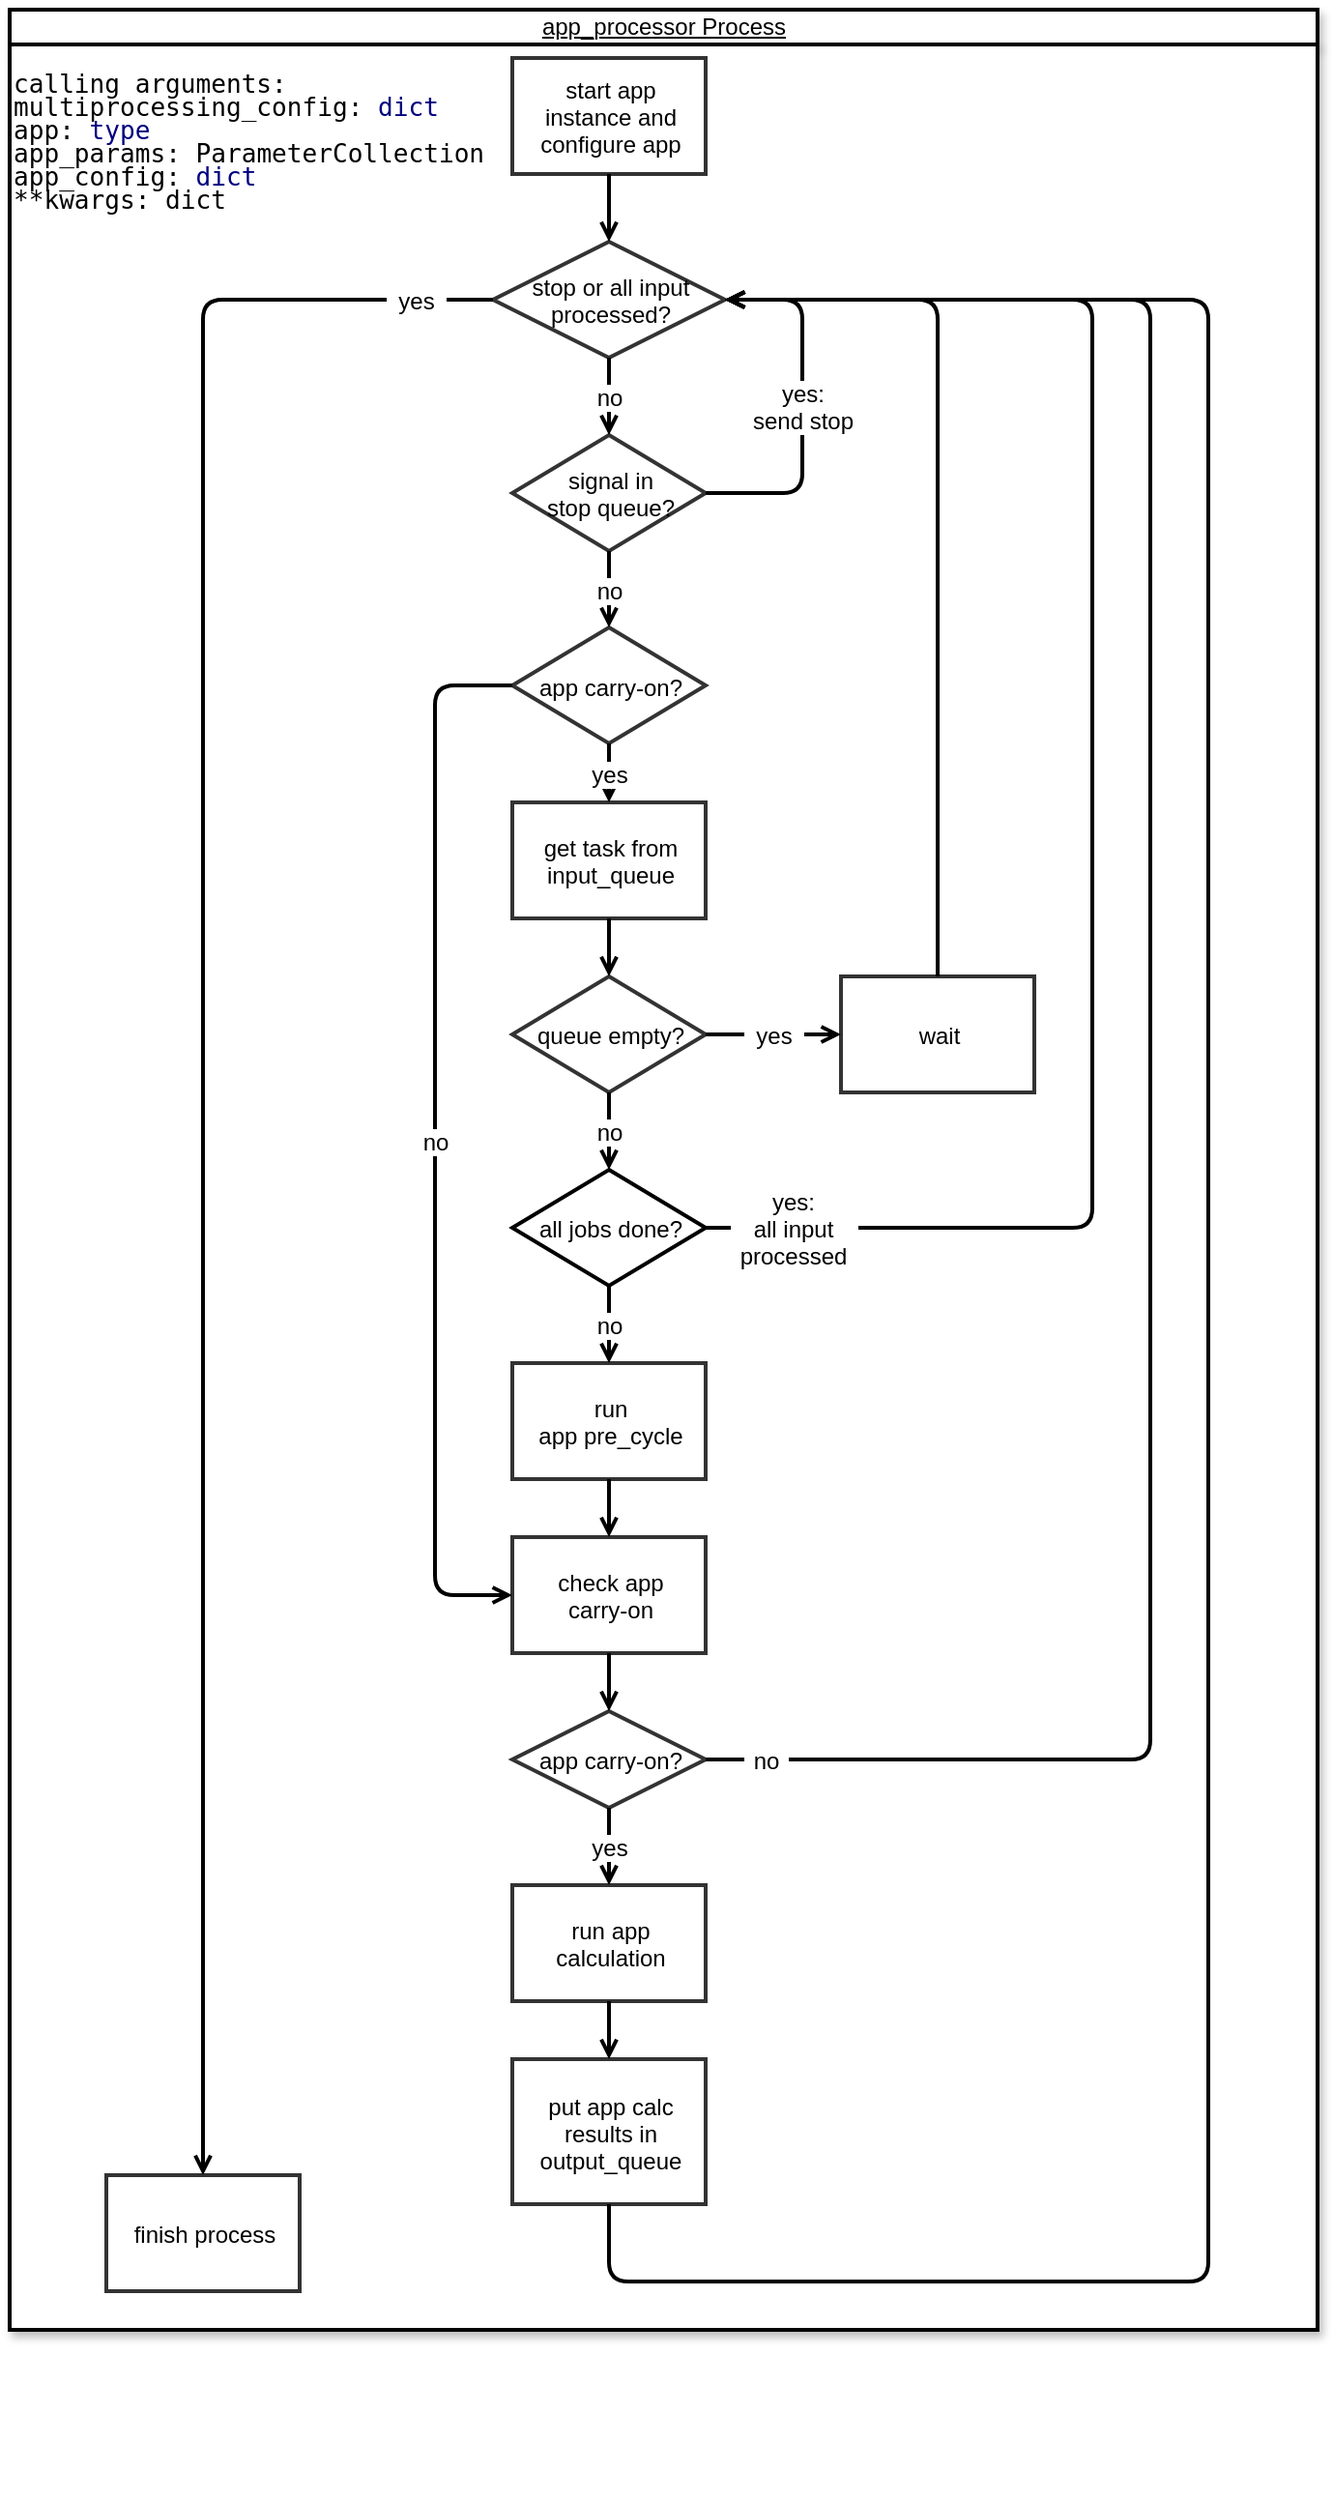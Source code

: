 <mxfile version="24.8.4">
  <diagram id="hu70psksWe3vvj_6axuI" name="Seite-1">
    <mxGraphModel dx="937" dy="1025" grid="1" gridSize="10" guides="1" tooltips="1" connect="1" arrows="1" fold="1" page="1" pageScale="1" pageWidth="827" pageHeight="1169" background="#FFFFFF" math="0" shadow="0">
      <root>
        <mxCell id="0" />
        <mxCell id="40FKXxnOoaFR" value="Layer 0" parent="0" />
        <mxCell id="WPHVXafzVZDq" value="Layer 1" parent="0" />
        <mxCell id="2" style="shape=rect;fillColor=none;strokeColor=none;shadow=1;strokeWidth=2;opacity=100.0;gliffyId=124;" parent="WPHVXafzVZDq" vertex="1">
          <mxGeometry x="160" y="140" width="676.5" height="1280" as="geometry" />
        </mxCell>
        <mxCell id="3" value="&lt;div style=&#39;width: 610.0px;height:auto;word-break: break-word;line-height:1em;&#39;&gt;&lt;div align=&quot;center&quot;&gt;&lt;span style=&quot;text-decoration:underline;font-weight:normal;font-family:Arial;font-size:12px; line-height: normal;&quot;&gt;app_processor Process&lt;br /&gt;&lt;/span&gt;&lt;/div&gt;&lt;/div&gt;" style="shape=rect;shadow=1;strokeWidth=2;fillColor=#FFFFFF;strokeColor=#000000;opacity=100.0;html=1;nl2Br=0;verticalAlign=top;align=center;spacingLeft=0.0;spacingRight=0;spacingTop=-5.0;spacingBottom=2;whiteSpace=wrap;gliffyId=125;" parent="2" vertex="1">
          <mxGeometry width="676.5" height="18" as="geometry" />
        </mxCell>
        <mxCell id="4" value="&lt;div style=&quot;width: 610.0px;height:auto;word-break: break-word;line-height:1em;&quot;&gt;&lt;div style=&quot;background-color:#ffffff;color:#080808&quot;&gt;&lt;pre style=&quot;font-family:&#39;JetBrains Mono&#39;,monospace;font-size:9.8pt;&quot;&gt;&lt;span style=&quot;color:#000000;&quot;&gt;calling arguments:&lt;br&gt;multiprocessing_config&lt;/span&gt;: &lt;span style=&quot;color:#000080;&quot;&gt;dict&lt;/span&gt;&lt;br&gt;&lt;span style=&quot;color:#000000;&quot;&gt;app&lt;/span&gt;: &lt;span style=&quot;color:#000080;&quot;&gt;type&lt;/span&gt;&lt;br&gt;&lt;span style=&quot;color:#000000;&quot;&gt;app_params&lt;/span&gt;: &lt;span style=&quot;color:#000000;&quot;&gt;ParameterCollection&lt;/span&gt;&lt;br&gt;&lt;span style=&quot;color:#000000;&quot;&gt;app_config&lt;/span&gt;: &lt;span style=&quot;color:#000080;&quot;&gt;dict&lt;/span&gt;&lt;br&gt;&lt;span style=&quot;color:#000000;&quot;&gt;**kwargs: dict&lt;/span&gt;&lt;/pre&gt;&lt;/div&gt;&lt;/div&gt;" style="shape=rect;shadow=1;strokeWidth=2;fillColor=#FFFFFF;strokeColor=#000000;opacity=100.0;html=1;nl2Br=0;verticalAlign=top;align=left;spacingLeft=0.0;spacingRight=0;spacingTop=-5.0;spacingBottom=2;whiteSpace=wrap;gliffyId=127;" parent="2" vertex="1">
          <mxGeometry y="18" width="676.5" height="1182" as="geometry" />
        </mxCell>
        <mxCell id="8" value="&lt;div style=&#39;width: 93.0px;height:auto;word-break: break-word;line-height:1em;&#39;&gt;&lt;div align=&quot;center&quot;&gt;&lt;span style=&quot;text-decoration:none;font-family:Arial;font-size:12px; line-height: normal;&quot;&gt;finish process&lt;/span&gt;&lt;/div&gt;&lt;/div&gt;" style="shape=rect;shadow=0;strokeWidth=2;fillColor=#FFFFFF;strokeColor=#333333;opacity=100.0;html=1;nl2Br=0;verticalAlign=middle;align=center;spacingLeft=2.0;spacingRight=0;whiteSpace=wrap;gliffyId=136;" parent="2" vertex="1">
          <mxGeometry x="50" y="1120" width="100" height="60" as="geometry" />
        </mxCell>
        <mxCell id="5" value="&lt;div style=&#39;width: 93.0px;height:auto;word-break: break-word;line-height:1em;&#39;&gt;&lt;div align=&quot;center&quot;&gt;&lt;span style=&quot;text-decoration:none;font-family:Arial;font-size:12px; line-height: 0;&quot;&gt;&lt;span style=&quot;text-decoration:none; line-height: normal;&quot;&gt;start app instance and configure app&lt;br /&gt;&lt;/span&gt;&lt;/span&gt;&lt;/div&gt;&lt;/div&gt;" style="shape=rect;shadow=0;strokeWidth=2;fillColor=#FFFFFF;strokeColor=#333333;opacity=100.0;html=1;nl2Br=0;verticalAlign=middle;align=center;spacingLeft=2.0;spacingRight=0;whiteSpace=wrap;gliffyId=129;" parent="WPHVXafzVZDq" vertex="1">
          <mxGeometry x="420" y="165" width="100" height="60" as="geometry" />
        </mxCell>
        <mxCell id="6" value="&lt;div style=&quot;width: 111.667px;height:auto;word-break: break-word;line-height:1em;&quot;&gt;&lt;div align=&quot;center&quot;&gt;&lt;span style=&quot;text-decoration:none;font-family:Arial;font-size:12px; line-height: normal;&quot;&gt;stop or all input processed?&lt;/span&gt;&lt;/div&gt;&lt;/div&gt;" style="shape=rhombus;perimeter=rhombusPerimeter;shadow=0;strokeWidth=2;fillColor=#FFFFFF;strokeColor=#333333;opacity=100.0;html=1;nl2Br=0;verticalAlign=middle;align=center;spacingLeft=2.667;spacingRight=0;whiteSpace=wrap;gliffyId=131;" parent="WPHVXafzVZDq" vertex="1">
          <mxGeometry x="410" y="260" width="120" height="60" as="geometry" />
        </mxCell>
        <mxCell id="7" style="shape=filledEdge;strokeWidth=2;strokeColor=#000000;fillColor=none;startArrow=none;startFill=0;startSize=6;endArrow=open;endFill=0;endSize=6;rounded=1;gliffyId=133;edgeStyle=orthogonalEdgeStyle;" parent="WPHVXafzVZDq" source="5" target="6" edge="1">
          <mxGeometry width="1" height="62" relative="1" as="geometry">
            <Array as="points">
              <mxPoint x="470" y="225" />
              <mxPoint x="470" y="236.667" />
              <mxPoint x="470" y="248.333" />
              <mxPoint x="470" y="260" />
            </Array>
          </mxGeometry>
        </mxCell>
        <mxCell id="9" style="shape=filledEdge;strokeWidth=2;strokeColor=#000000;fillColor=none;startArrow=none;startFill=0;startSize=6;endArrow=open;endFill=0;endSize=6;rounded=1;html=1;nl2Br=0;gliffyId=140;edgeStyle=orthogonalEdgeStyle;entryX=0.5;entryY=0;entryDx=0;entryDy=0;" parent="WPHVXafzVZDq" source="6" target="8" edge="1">
          <mxGeometry width="133" height="495" relative="1" as="geometry">
            <Array as="points">
              <mxPoint x="260" y="290" />
            </Array>
          </mxGeometry>
        </mxCell>
        <mxCell id="10" value="&lt;div style=&#39;width: 30.25px;height:auto;word-break: break-word;line-height:1em;&#39;&gt;&lt;div align=&quot;center&quot;&gt;&lt;span style=&quot;font-family:Arial;font-size:12px; line-height: normal;&quot;&gt;yes&lt;/span&gt;&lt;/div&gt;&lt;/div&gt;" style="text;html=1;nl2Br=0;points=[];labelBackgroundColor=#FFFFFF;html=1;nl2Br=0;verticalAlign=middle;align=center;spacingLeft=0.0;spacingRight=0;gliffyId=141;" parent="9" vertex="1">
          <mxGeometry x="-0.928" relative="1" as="geometry">
            <mxPoint as="offset" />
          </mxGeometry>
        </mxCell>
        <mxCell id="11" value="&lt;div style=&#39;width: 93.0px;height:auto;word-break: break-word;line-height:1em;&#39;&gt;&lt;div align=&quot;center&quot;&gt;&lt;span style=&quot;text-decoration:none;font-family:Arial;font-size:12px; line-height: 0;&quot;&gt;&lt;span style=&quot;text-decoration:none; line-height: normal;&quot;&gt;signal in &lt;br /&gt;stop queue?&lt;br /&gt;&lt;/span&gt;&lt;/span&gt;&lt;/div&gt;&lt;/div&gt;" style="shape=rhombus;perimeter=rhombusPerimeter;shadow=0;strokeWidth=2;fillColor=#FFFFFF;strokeColor=#333333;opacity=100.0;html=1;nl2Br=0;verticalAlign=middle;align=center;spacingLeft=2.0;spacingRight=0;whiteSpace=wrap;gliffyId=144;" parent="WPHVXafzVZDq" vertex="1">
          <mxGeometry x="420" y="360" width="100" height="60" as="geometry" />
        </mxCell>
        <mxCell id="12" style="shape=filledEdge;strokeWidth=2;strokeColor=#000000;fillColor=none;startArrow=none;startFill=0;startSize=6;endArrow=open;endFill=0;endSize=6;rounded=1;html=1;nl2Br=0;gliffyId=146;edgeStyle=orthogonalEdgeStyle;" parent="WPHVXafzVZDq" source="11" target="6" edge="1">
          <mxGeometry width="18" height="121" relative="1" as="geometry">
            <Array as="points">
              <mxPoint x="520" y="390" />
              <mxPoint x="570" y="390" />
              <mxPoint x="570" y="290" />
              <mxPoint x="530" y="290" />
            </Array>
          </mxGeometry>
        </mxCell>
        <mxCell id="13" value="&lt;div style=&#39;width: 63.25px;height:auto;word-break: break-word;line-height:1em;&#39;&gt;&lt;div align=&quot;center&quot;&gt;&lt;span style=&quot;font-family:Arial;font-size:12px; line-height: normal;&quot;&gt;yes:&lt;br /&gt;send stop&lt;/span&gt;&lt;/div&gt;&lt;/div&gt;" style="text;html=1;nl2Br=0;points=[];labelBackgroundColor=#FFFFFF;html=1;nl2Br=0;verticalAlign=middle;align=center;spacingLeft=0.0;spacingRight=0;gliffyId=147;" parent="12" vertex="1">
          <mxGeometry relative="1" as="geometry">
            <mxPoint as="offset" />
          </mxGeometry>
        </mxCell>
        <mxCell id="14" style="shape=filledEdge;strokeWidth=2;strokeColor=#000000;fillColor=none;startArrow=none;startFill=0;startSize=6;endArrow=open;endFill=0;endSize=6;rounded=1;html=1;nl2Br=0;gliffyId=149;edgeStyle=orthogonalEdgeStyle;" parent="WPHVXafzVZDq" source="6" target="11" edge="1">
          <mxGeometry width="4" height="23" relative="1" as="geometry">
            <Array as="points">
              <mxPoint x="470" y="320" />
              <mxPoint x="470" y="333.333" />
              <mxPoint x="470" y="346.667" />
              <mxPoint x="470" y="360" />
            </Array>
          </mxGeometry>
        </mxCell>
        <mxCell id="15" value="&lt;div style=&#39;width: 23.833px;height:auto;word-break: break-word;line-height:1em;&#39;&gt;&lt;div align=&quot;center&quot;&gt;&lt;span style=&quot;font-family:Arial;font-size:12px; line-height: normal;&quot;&gt;no&lt;/span&gt;&lt;/div&gt;&lt;/div&gt;" style="text;html=1;nl2Br=0;points=[];labelBackgroundColor=#FFFFFF;html=1;nl2Br=0;verticalAlign=middle;align=center;spacingLeft=0.0;spacingRight=0;gliffyId=173;" parent="14" vertex="1">
          <mxGeometry relative="1" as="geometry">
            <mxPoint as="offset" />
          </mxGeometry>
        </mxCell>
        <mxCell id="16" value="&lt;div style=&#39;width: 93.0px;height:auto;word-break: break-word;line-height:1em;&#39;&gt;&lt;div align=&quot;center&quot;&gt;&lt;span style=&quot;text-decoration:none;font-family:Arial;font-size:12px; line-height: 0;&quot;&gt;&lt;span style=&quot;text-decoration:none; line-height: normal;&quot;&gt;app carry-on?&lt;br /&gt;&lt;/span&gt;&lt;/span&gt;&lt;/div&gt;&lt;/div&gt;" style="shape=rhombus;perimeter=rhombusPerimeter;shadow=0;strokeWidth=2;fillColor=#FFFFFF;strokeColor=#333333;opacity=100.0;html=1;nl2Br=0;verticalAlign=middle;align=center;spacingLeft=2.0;spacingRight=0;whiteSpace=wrap;gliffyId=151;" parent="WPHVXafzVZDq" vertex="1">
          <mxGeometry x="420" y="459.5" width="100" height="60" as="geometry" />
        </mxCell>
        <mxCell id="17" value="&lt;div style=&#39;width: 93.0px;height:auto;word-break: break-word;line-height:1em;&#39;&gt;&lt;div align=&quot;center&quot;&gt;&lt;span style=&quot;text-decoration:none;font-family:Arial;font-size:12px; line-height: 0;&quot;&gt;&lt;span style=&quot;text-decoration:none; line-height: normal;&quot;&gt;app carry-on?&lt;br /&gt;&lt;/span&gt;&lt;/span&gt;&lt;/div&gt;&lt;/div&gt;" style="shape=rhombus;perimeter=rhombusPerimeter;shadow=0;strokeWidth=2;fillColor=#FFFFFF;strokeColor=#333333;opacity=100.0;html=1;nl2Br=0;verticalAlign=middle;align=center;spacingLeft=2.0;spacingRight=0;whiteSpace=wrap;gliffyId=194;" parent="WPHVXafzVZDq" vertex="1">
          <mxGeometry x="420" y="1020" width="100" height="50" as="geometry" />
        </mxCell>
        <mxCell id="18" style="shape=filledEdge;strokeWidth=2;strokeColor=#000000;fillColor=none;startArrow=none;startFill=0;startSize=6;endArrow=open;endFill=0;endSize=6;rounded=1;html=1;nl2Br=0;gliffyId=153;edgeStyle=orthogonalEdgeStyle;" parent="WPHVXafzVZDq" source="11" target="16" edge="1">
          <mxGeometry width="9" height="25" relative="1" as="geometry">
            <Array as="points">
              <mxPoint x="470" y="420" />
              <mxPoint x="470" y="433.167" />
              <mxPoint x="470" y="446.333" />
              <mxPoint x="470" y="459.5" />
            </Array>
          </mxGeometry>
        </mxCell>
        <mxCell id="19" value="&lt;div style=&#39;width: 23.833px;height:auto;word-break: break-word;line-height:1em;&#39;&gt;&lt;div align=&quot;center&quot;&gt;&lt;span style=&quot;font-family:Arial;font-size:12px; line-height: normal;&quot;&gt;no&lt;/span&gt;&lt;/div&gt;&lt;/div&gt;" style="text;html=1;nl2Br=0;points=[];labelBackgroundColor=#FFFFFF;html=1;nl2Br=0;verticalAlign=middle;align=center;spacingLeft=0.0;spacingRight=0;gliffyId=199;" parent="18" vertex="1">
          <mxGeometry relative="1" as="geometry">
            <mxPoint as="offset" />
          </mxGeometry>
        </mxCell>
        <mxCell id="20" value="&lt;div style=&#39;width: 93.0px;height:auto;word-break: break-word;line-height:1em;&#39;&gt;&lt;div align=&quot;center&quot;&gt;&lt;span style=&quot;text-decoration:none;font-family:Arial;font-size:12px; line-height: 0;&quot;&gt;&lt;span style=&quot;text-decoration:none; line-height: normal;&quot;&gt;get task from input_queue&lt;br /&gt;&lt;/span&gt;&lt;/span&gt;&lt;/div&gt;&lt;/div&gt;" style="shape=rect;shadow=0;strokeWidth=2;fillColor=#FFFFFF;strokeColor=#333333;opacity=100.0;html=1;nl2Br=0;verticalAlign=middle;align=center;spacingLeft=2.0;spacingRight=0;whiteSpace=wrap;gliffyId=155;" parent="WPHVXafzVZDq" vertex="1">
          <mxGeometry x="420" y="550" width="100" height="60" as="geometry" />
        </mxCell>
        <mxCell id="21" value="&lt;div style=&#39;width: 93.0px;height:auto;word-break: break-word;line-height:1em;&#39;&gt;&lt;div align=&quot;center&quot;&gt;&lt;span style=&quot;text-decoration:none;font-family:Arial;font-size:12px; line-height: 0;&quot;&gt;&lt;span style=&quot;text-decoration:none; line-height: normal;&quot;&gt;queue empty?&lt;br /&gt;&lt;/span&gt;&lt;/span&gt;&lt;/div&gt;&lt;/div&gt;" style="shape=rhombus;perimeter=rhombusPerimeter;shadow=0;strokeWidth=2;fillColor=#FFFFFF;strokeColor=#333333;opacity=100.0;html=1;nl2Br=0;verticalAlign=middle;align=center;spacingLeft=2.0;spacingRight=0;whiteSpace=wrap;gliffyId=157;" parent="WPHVXafzVZDq" vertex="1">
          <mxGeometry x="420" y="640" width="100" height="60" as="geometry" />
        </mxCell>
        <mxCell id="22" value="&lt;div style=&#39;width: 93.0px;height:auto;word-break: break-word;line-height:1em;&#39;&gt;&lt;div align=&quot;center&quot;&gt;&lt;span style=&quot;text-decoration:none;font-family:Arial;font-size:12px; line-height: normal;&quot;&gt;wait&lt;/span&gt;&lt;/div&gt;&lt;/div&gt;" style="shape=rect;shadow=0;strokeWidth=2;fillColor=#FFFFFF;strokeColor=#333333;opacity=100.0;html=1;nl2Br=0;verticalAlign=middle;align=center;spacingLeft=2.0;spacingRight=0;whiteSpace=wrap;gliffyId=159;" parent="WPHVXafzVZDq" vertex="1">
          <mxGeometry x="590" y="640" width="100" height="60" as="geometry" />
        </mxCell>
        <mxCell id="23" style="shape=filledEdge;strokeWidth=2;strokeColor=#000000;fillColor=none;startArrow=none;startFill=0;startSize=6;endArrow=open;endFill=0;endSize=6;rounded=1;html=1;nl2Br=0;gliffyId=162;edgeStyle=orthogonalEdgeStyle;" parent="WPHVXafzVZDq" source="16" target="20" edge="1">
          <mxGeometry width="2" height="17" relative="1" as="geometry">
            <Array as="points">
              <mxPoint x="470" y="519.5" />
              <mxPoint x="470" y="529.667" />
              <mxPoint x="470" y="539.833" />
              <mxPoint x="470" y="550" />
            </Array>
          </mxGeometry>
        </mxCell>
        <mxCell id="24" value="&lt;div style=&#39;width: 30.25px;height:auto;word-break: break-word;line-height:1em;&#39;&gt;&lt;div align=&quot;center&quot;&gt;&lt;span style=&quot;font-family:Arial;font-size:12px; line-height: normal;&quot;&gt;yes&lt;/span&gt;&lt;/div&gt;&lt;/div&gt;" style="text;html=1;nl2Br=0;points=[];labelBackgroundColor=#FFFFFF;html=1;nl2Br=0;verticalAlign=middle;align=center;spacingLeft=0.0;spacingRight=0;gliffyId=178;" parent="23" vertex="1">
          <mxGeometry relative="1" as="geometry">
            <mxPoint as="offset" />
          </mxGeometry>
        </mxCell>
        <mxCell id="25" style="shape=filledEdge;strokeWidth=2;strokeColor=#000000;fillColor=none;startArrow=none;startFill=0;startSize=6;endArrow=open;endFill=0;endSize=6;rounded=1;gliffyId=164;edgeStyle=orthogonalEdgeStyle;" parent="WPHVXafzVZDq" source="20" target="21" edge="1">
          <mxGeometry width="1" height="22" relative="1" as="geometry">
            <Array as="points">
              <mxPoint x="470" y="610" />
              <mxPoint x="470" y="620" />
              <mxPoint x="470" y="630" />
              <mxPoint x="470" y="640" />
            </Array>
          </mxGeometry>
        </mxCell>
        <mxCell id="26" style="shape=filledEdge;strokeWidth=2;strokeColor=#000000;fillColor=none;startArrow=none;startFill=0;startSize=6;endArrow=open;endFill=0;endSize=6;rounded=1;html=1;nl2Br=0;gliffyId=165;edgeStyle=orthogonalEdgeStyle;" parent="WPHVXafzVZDq" source="21" target="22" edge="1">
          <mxGeometry width="100" height="1" relative="1" as="geometry">
            <Array as="points">
              <mxPoint x="520" y="670" />
              <mxPoint x="543.333" y="670" />
              <mxPoint x="566.667" y="670" />
              <mxPoint x="590" y="670" />
            </Array>
          </mxGeometry>
        </mxCell>
        <mxCell id="27" value="&lt;div style=&#39;width: 30.25px;height:auto;word-break: break-word;line-height:1em;&#39;&gt;&lt;div align=&quot;center&quot;&gt;&lt;span style=&quot;font-family:Arial;font-size:12px; line-height: normal;&quot;&gt;yes&lt;/span&gt;&lt;/div&gt;&lt;/div&gt;" style="text;html=1;nl2Br=0;points=[];labelBackgroundColor=#FFFFFF;html=1;nl2Br=0;verticalAlign=middle;align=center;spacingLeft=0.0;spacingRight=0;gliffyId=172;" parent="26" vertex="1">
          <mxGeometry relative="1" as="geometry">
            <mxPoint as="offset" />
          </mxGeometry>
        </mxCell>
        <mxCell id="28" style="shape=filledEdge;strokeWidth=2;strokeColor=#000000;fillColor=none;startArrow=none;startFill=0;startSize=6;endArrow=open;endFill=0;endSize=6;rounded=1;gliffyId=167;edgeStyle=orthogonalEdgeStyle;" parent="WPHVXafzVZDq" source="22" target="6" edge="1">
          <mxGeometry width="140" height="429" relative="1" as="geometry">
            <Array as="points">
              <mxPoint x="640" y="640" />
              <mxPoint x="640" y="290" />
              <mxPoint x="530" y="290" />
            </Array>
          </mxGeometry>
        </mxCell>
        <mxCell id="29" value="&lt;div style=&#39;width: 93.0px;height:auto;word-break: break-word;line-height:1em;&#39;&gt;&lt;div align=&quot;center&quot;&gt;&lt;span style=&quot;text-decoration:none;font-family:Arial;font-size:12px; line-height: normal;&quot;&gt;all jobs done?&lt;br /&gt;&lt;/span&gt;&lt;/div&gt;&lt;/div&gt;" style="shape=rhombus;perimeter=rhombusPerimeter;shadow=0;strokeWidth=2;fillColor=none;pointerEvents=0;strokeColor=#000000;opacity=100.0;html=1;nl2Br=0;verticalAlign=middle;align=center;spacingLeft=2.0;spacingRight=0;whiteSpace=wrap;gliffyId=170;" parent="WPHVXafzVZDq" vertex="1">
          <mxGeometry x="420" y="740" width="100" height="60" as="geometry" />
        </mxCell>
        <mxCell id="30" style="shape=filledEdge;strokeWidth=2;strokeColor=#000000;fillColor=none;startArrow=none;startFill=0;startSize=6;endArrow=open;endFill=0;endSize=6;rounded=1;html=1;nl2Br=0;gliffyId=174;edgeStyle=orthogonalEdgeStyle;" parent="WPHVXafzVZDq" source="21" target="29" edge="1">
          <mxGeometry width="2" height="26" relative="1" as="geometry">
            <Array as="points">
              <mxPoint x="470" y="700" />
              <mxPoint x="470" y="713.333" />
              <mxPoint x="470" y="726.667" />
              <mxPoint x="470" y="740" />
            </Array>
          </mxGeometry>
        </mxCell>
        <mxCell id="31" value="&lt;div style=&#39;width: 23.833px;height:auto;word-break: break-word;line-height:1em;&#39;&gt;&lt;div align=&quot;center&quot;&gt;&lt;span style=&quot;font-family:Arial;font-size:12px; line-height: normal;&quot;&gt;no&lt;/span&gt;&lt;/div&gt;&lt;/div&gt;" style="text;html=1;nl2Br=0;points=[];labelBackgroundColor=#FFFFFF;html=1;nl2Br=0;verticalAlign=middle;align=center;spacingLeft=0.0;spacingRight=0;gliffyId=175;" parent="30" vertex="1">
          <mxGeometry relative="1" as="geometry">
            <mxPoint as="offset" />
          </mxGeometry>
        </mxCell>
        <mxCell id="32" style="shape=filledEdge;strokeWidth=2;strokeColor=#000000;fillColor=none;startArrow=none;startFill=0;startSize=6;endArrow=open;endFill=0;endSize=6;rounded=1;html=1;nl2Br=0;gliffyId=180;edgeStyle=orthogonalEdgeStyle;" parent="WPHVXafzVZDq" source="29" target="6" edge="1">
          <mxGeometry width="14" height="587" relative="1" as="geometry">
            <Array as="points">
              <mxPoint x="520" y="770" />
              <mxPoint x="720" y="770" />
              <mxPoint x="720" y="290" />
              <mxPoint x="530" y="290" />
            </Array>
          </mxGeometry>
        </mxCell>
        <mxCell id="33" value="&lt;div style=&#39;width: 66.0px;height:auto;word-break: break-word;line-height:1em;&#39;&gt;&lt;div align=&quot;center&quot;&gt;&lt;span style=&quot;font-family:Arial;font-size:12px; line-height: normal;&quot;&gt;yes: &lt;/span&gt;&lt;/div&gt;&lt;div align=&quot;center&quot;&gt;&lt;span style=&quot;font-family:Arial;font-size:12px; line-height: normal;&quot;&gt;all input&lt;/span&gt;&lt;/div&gt;&lt;div align=&quot;center&quot;&gt;&lt;span style=&quot;font-family:Arial;font-size:12px; line-height: normal;&quot;&gt;processed&lt;/span&gt;&lt;/div&gt;&lt;/div&gt;" style="text;html=1;nl2Br=0;points=[];labelBackgroundColor=#FFFFFF;html=1;nl2Br=0;verticalAlign=middle;align=center;spacingLeft=0.0;spacingRight=0;gliffyId=182;" parent="32" vertex="1">
          <mxGeometry x="-0.898" relative="1" as="geometry">
            <mxPoint as="offset" />
          </mxGeometry>
        </mxCell>
        <mxCell id="34" value="&lt;div style=&#39;width: 93.0px;height:auto;word-break: break-word;line-height:1em;&#39;&gt;&lt;div align=&quot;center&quot;&gt;&lt;span style=&quot;text-decoration:none;font-family:Arial;font-size:12px; line-height: 0;&quot;&gt;&lt;span style=&quot;text-decoration:none; line-height: normal;&quot;&gt;run&lt;br /&gt;&lt;/span&gt;&lt;/span&gt;&lt;/div&gt;&lt;div align=&quot;center&quot;&gt;&lt;span style=&quot;text-decoration:none;font-family:Arial;font-size:12px; line-height: 0;&quot;&gt;&lt;span style=&quot;text-decoration:none; line-height: normal;&quot;&gt;app pre_cycle&lt;/span&gt;&lt;/span&gt;&lt;/div&gt;&lt;/div&gt;" style="shape=rect;shadow=0;strokeWidth=2;fillColor=#FFFFFF;strokeColor=#333333;opacity=100.0;html=1;nl2Br=0;verticalAlign=middle;align=center;spacingLeft=2.0;spacingRight=0;whiteSpace=wrap;gliffyId=183;" parent="WPHVXafzVZDq" vertex="1">
          <mxGeometry x="420" y="840" width="100" height="60" as="geometry" />
        </mxCell>
        <mxCell id="35" value="&lt;div style=&#39;width: 93.0px;height:auto;word-break: break-word;line-height:1em;&#39;&gt;&lt;div align=&quot;center&quot;&gt;&lt;span style=&quot;text-decoration:none;font-family:Arial;font-size:12px; line-height: 0;&quot;&gt;&lt;span style=&quot;text-decoration:none; line-height: normal;&quot;&gt;check app &lt;/span&gt;&lt;/span&gt;&lt;/div&gt;&lt;div align=&quot;center&quot;&gt;&lt;span style=&quot;text-decoration:none;font-family:Arial;font-size:12px; line-height: 0;&quot;&gt;&lt;span style=&quot;text-decoration:none; line-height: normal;&quot;&gt;carry-on&lt;br /&gt;&lt;/span&gt;&lt;/span&gt;&lt;/div&gt;&lt;/div&gt;" style="shape=rect;shadow=0;strokeWidth=2;fillColor=#FFFFFF;strokeColor=#333333;opacity=100.0;html=1;nl2Br=0;verticalAlign=middle;align=center;spacingLeft=2.0;spacingRight=0;whiteSpace=wrap;gliffyId=185;" parent="WPHVXafzVZDq" vertex="1">
          <mxGeometry x="420" y="930" width="100" height="60" as="geometry" />
        </mxCell>
        <mxCell id="36" style="shape=filledEdge;strokeWidth=2;strokeColor=#000000;fillColor=none;startArrow=none;startFill=0;startSize=6;endArrow=open;endFill=0;endSize=6;rounded=1;html=1;nl2Br=0;gliffyId=187;edgeStyle=orthogonalEdgeStyle;" parent="WPHVXafzVZDq" source="16" target="35" edge="1">
          <mxGeometry width="2" height="592" relative="1" as="geometry">
            <Array as="points">
              <mxPoint x="420" y="489.5" />
              <mxPoint x="380" y="489.5" />
              <mxPoint x="380" y="960" />
              <mxPoint x="420" y="960" />
            </Array>
          </mxGeometry>
        </mxCell>
        <mxCell id="37" value="&lt;div style=&#39;width: 23.833px;height:auto;word-break: break-word;line-height:1em;&#39;&gt;&lt;div align=&quot;center&quot;&gt;&lt;span style=&quot;font-family:Arial;font-size:12px; line-height: normal;&quot;&gt;no&lt;/span&gt;&lt;/div&gt;&lt;/div&gt;" style="text;html=1;nl2Br=0;points=[];labelBackgroundColor=#FFFFFF;html=1;nl2Br=0;verticalAlign=middle;align=center;spacingLeft=0.0;spacingRight=0;gliffyId=188;" parent="36" vertex="1">
          <mxGeometry relative="1" as="geometry">
            <mxPoint as="offset" />
          </mxGeometry>
        </mxCell>
        <mxCell id="38" style="shape=filledEdge;strokeWidth=2;strokeColor=#000000;fillColor=none;startArrow=none;startFill=0;startSize=6;endArrow=open;endFill=0;endSize=6;rounded=1;html=1;nl2Br=0;gliffyId=190;edgeStyle=orthogonalEdgeStyle;" parent="WPHVXafzVZDq" source="29" target="34" edge="1">
          <mxGeometry width="5" height="28" relative="1" as="geometry">
            <Array as="points">
              <mxPoint x="470" y="800" />
              <mxPoint x="470" y="813.333" />
              <mxPoint x="470" y="826.667" />
              <mxPoint x="470" y="840" />
            </Array>
          </mxGeometry>
        </mxCell>
        <mxCell id="39" value="&lt;div style=&#39;width: 23.833px;height:auto;word-break: break-word;line-height:1em;&#39;&gt;&lt;div align=&quot;center&quot;&gt;&lt;span style=&quot;font-family:Arial;font-size:12px; line-height: normal;&quot;&gt;no&lt;/span&gt;&lt;/div&gt;&lt;/div&gt;" style="text;html=1;nl2Br=0;points=[];labelBackgroundColor=#FFFFFF;html=1;nl2Br=0;verticalAlign=middle;align=center;spacingLeft=0.0;spacingRight=0;gliffyId=191;" parent="38" vertex="1">
          <mxGeometry relative="1" as="geometry">
            <mxPoint as="offset" />
          </mxGeometry>
        </mxCell>
        <mxCell id="40" style="shape=filledEdge;strokeWidth=2;strokeColor=#000000;fillColor=none;startArrow=none;startFill=0;startSize=6;endArrow=open;endFill=0;endSize=6;rounded=1;gliffyId=192;edgeStyle=orthogonalEdgeStyle;" parent="WPHVXafzVZDq" source="34" target="35" edge="1">
          <mxGeometry width="2" height="50" relative="1" as="geometry">
            <Array as="points">
              <mxPoint x="470" y="900.0" />
              <mxPoint x="470" y="910.0" />
              <mxPoint x="470" y="920.0" />
              <mxPoint x="470" y="930.0" />
            </Array>
          </mxGeometry>
        </mxCell>
        <mxCell id="41" style="shape=filledEdge;strokeWidth=2;strokeColor=#000000;fillColor=none;startArrow=none;startFill=0;startSize=6;endArrow=open;endFill=0;endSize=6;rounded=1;gliffyId=196;edgeStyle=orthogonalEdgeStyle;" parent="WPHVXafzVZDq" source="35" target="17" edge="1">
          <mxGeometry width="5" height="33" relative="1" as="geometry">
            <Array as="points">
              <mxPoint x="470" y="990.0" />
              <mxPoint x="470" y="1000.0" />
              <mxPoint x="470" y="1010.0" />
              <mxPoint x="470" y="1020.0" />
            </Array>
          </mxGeometry>
        </mxCell>
        <mxCell id="42" style="shape=filledEdge;strokeWidth=2;strokeColor=#000000;fillColor=none;startArrow=none;startFill=0;startSize=6;endArrow=open;endFill=0;endSize=6;rounded=1;html=1;nl2Br=0;gliffyId=201;edgeStyle=orthogonalEdgeStyle;" parent="WPHVXafzVZDq" source="17" target="6" edge="1">
          <mxGeometry width="10" height="754" relative="1" as="geometry">
            <Array as="points">
              <mxPoint x="520" y="1045" />
              <mxPoint x="750" y="1045" />
              <mxPoint x="750" y="290.0" />
              <mxPoint x="530" y="290.0" />
            </Array>
          </mxGeometry>
        </mxCell>
        <mxCell id="43" value="&lt;div style=&#39;width: 23.833px;height:auto;word-break: break-word;line-height:1em;&#39;&gt;&lt;div align=&quot;center&quot;&gt;&lt;span style=&quot;font-family:Arial;font-size:12px; line-height: normal;&quot;&gt;no&lt;/span&gt;&lt;/div&gt;&lt;/div&gt;" style="text;html=1;nl2Br=0;points=[];labelBackgroundColor=#FFFFFF;html=1;nl2Br=0;verticalAlign=middle;align=center;spacingLeft=0.0;spacingRight=0;gliffyId=202;" parent="42" vertex="1">
          <mxGeometry x="-0.949" relative="1" as="geometry">
            <mxPoint as="offset" />
          </mxGeometry>
        </mxCell>
        <mxCell id="44" value="&lt;div style=&#39;width: 93.0px;height:auto;word-break: break-word;line-height:1em;&#39;&gt;&lt;div align=&quot;center&quot;&gt;&lt;span style=&quot;text-decoration:none;font-family:Arial;font-size:12px; line-height: normal;&quot;&gt;run app&lt;/span&gt;&lt;/div&gt;&lt;div align=&quot;center&quot;&gt;&lt;span style=&quot;text-decoration:none;font-family:Arial;font-size:12px; line-height: normal;&quot;&gt;calculation&lt;/span&gt;&lt;/div&gt;&lt;/div&gt;" style="shape=rect;shadow=0;strokeWidth=2;fillColor=#FFFFFF;strokeColor=#333333;opacity=100.0;html=1;nl2Br=0;verticalAlign=middle;align=center;spacingLeft=2.0;spacingRight=0;whiteSpace=wrap;gliffyId=205;" parent="WPHVXafzVZDq" vertex="1">
          <mxGeometry x="420" y="1110" width="100" height="60" as="geometry" />
        </mxCell>
        <mxCell id="45" style="shape=filledEdge;strokeWidth=2;strokeColor=#000000;fillColor=none;startArrow=none;startFill=0;startSize=6;endArrow=open;endFill=0;endSize=6;rounded=1;html=1;nl2Br=0;gliffyId=208;edgeStyle=orthogonalEdgeStyle;" parent="WPHVXafzVZDq" source="17" target="44" edge="1">
          <mxGeometry width="5" height="34" relative="1" as="geometry">
            <Array as="points">
              <mxPoint x="470" y="1070" />
              <mxPoint x="470" y="1083.333" />
              <mxPoint x="470" y="1096.667" />
              <mxPoint x="470" y="1110" />
            </Array>
          </mxGeometry>
        </mxCell>
        <mxCell id="46" value="&lt;div style=&#39;width: 30.25px;height:auto;word-break: break-word;line-height:1em;&#39;&gt;&lt;div align=&quot;center&quot;&gt;&lt;span style=&quot;font-family:Arial;font-size:12px; line-height: normal;&quot;&gt;yes&lt;/span&gt;&lt;/div&gt;&lt;/div&gt;" style="text;html=1;nl2Br=0;points=[];labelBackgroundColor=#FFFFFF;html=1;nl2Br=0;verticalAlign=middle;align=center;spacingLeft=0.0;spacingRight=0;gliffyId=209;" parent="45" vertex="1">
          <mxGeometry relative="1" as="geometry">
            <mxPoint as="offset" />
          </mxGeometry>
        </mxCell>
        <mxCell id="47" value="&lt;div style=&#39;width: 93.0px;height:auto;word-break: break-word;line-height:1em;&#39;&gt;&lt;div align=&quot;center&quot;&gt;&lt;span style=&quot;font-family:Arial;font-size:12px; line-height: 0;&quot;&gt;&lt;span style=&quot; line-height: normal;&quot;&gt;put app calc&lt;br /&gt;&lt;/span&gt;&lt;/span&gt;&lt;/div&gt;&lt;div align=&quot;center&quot;&gt;&lt;span style=&quot;font-family:Arial;font-size:12px; line-height: 0;&quot;&gt;&lt;span style=&quot; line-height: normal;&quot;&gt;results in&lt;/span&gt;&lt;/span&gt;&lt;/div&gt;&lt;div align=&quot;center&quot;&gt;&lt;span style=&quot;font-family:Arial;font-size:12px; line-height: 0;&quot;&gt;&lt;span style=&quot; line-height: normal;&quot;&gt;output_queue&lt;/span&gt;&lt;/span&gt;&lt;/div&gt;&lt;/div&gt;" style="shape=rect;shadow=0;strokeWidth=2;fillColor=#FFFFFF;strokeColor=#333333;opacity=100.0;html=1;nl2Br=0;verticalAlign=middle;align=center;spacingLeft=2.0;spacingRight=0;whiteSpace=wrap;gliffyId=210;" parent="WPHVXafzVZDq" vertex="1">
          <mxGeometry x="420" y="1200" width="100" height="75" as="geometry" />
        </mxCell>
        <mxCell id="48" style="shape=filledEdge;strokeWidth=2;strokeColor=#000000;fillColor=none;startArrow=none;startFill=0;startSize=6;endArrow=open;endFill=0;endSize=6;rounded=1;gliffyId=213;edgeStyle=orthogonalEdgeStyle;" parent="WPHVXafzVZDq" source="44" target="47" edge="1">
          <mxGeometry width="9" height="32" relative="1" as="geometry">
            <Array as="points">
              <mxPoint x="470" y="1170" />
              <mxPoint x="470" y="1180" />
              <mxPoint x="470" y="1190" />
              <mxPoint x="470" y="1200" />
            </Array>
          </mxGeometry>
        </mxCell>
        <mxCell id="49" style="shape=filledEdge;strokeWidth=2;strokeColor=#000000;fillColor=none;startArrow=none;startFill=0;startSize=6;endArrow=open;endFill=0;endSize=6;rounded=1;gliffyId=216;edgeStyle=orthogonalEdgeStyle;" parent="WPHVXafzVZDq" source="47" target="6" edge="1">
          <mxGeometry width="62" height="982" relative="1" as="geometry">
            <Array as="points">
              <mxPoint x="470" y="1275" />
              <mxPoint x="470" y="1315" />
              <mxPoint x="780" y="1315" />
              <mxPoint x="780" y="290.0" />
              <mxPoint x="530" y="290.0" />
            </Array>
          </mxGeometry>
        </mxCell>
      </root>
    </mxGraphModel>
  </diagram>
</mxfile>
